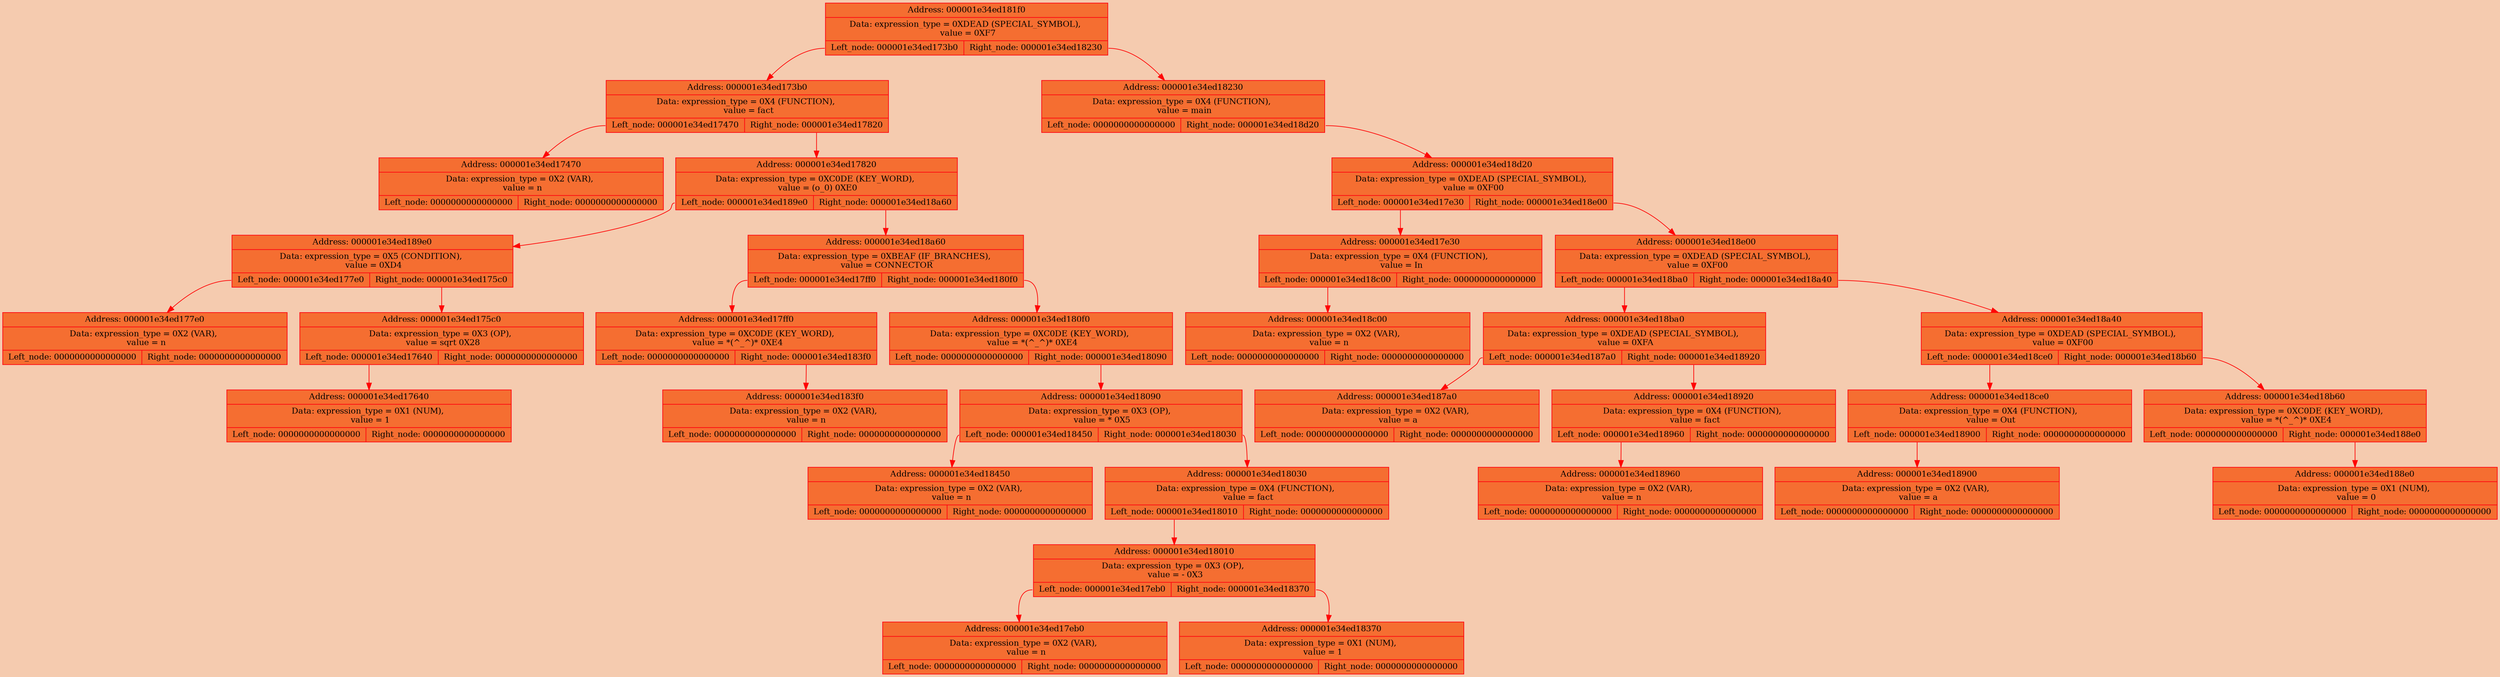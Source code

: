 digraph List{
rankdir=TB;
bgcolor="#f5cbaf";
node[fontsize=12, style=filled, fillcolor = "#f56e31", fontcolor="#000000", shape="none",style="rounded"];
edge[color="#ff05ff",fontcolor="blue", splines = polylines];

node000001e34ed181f0[color = "#ff030f", fillcolor = "#f56e31", style=filled, shape = record,  label = "{ Address: 000001e34ed181f0 | Data: expression_type = 0XDEAD (SPECIAL_SYMBOL), \n value = 0XF7 | { <left> Left_node: 000001e34ed173b0 | <right> Right_node: 000001e34ed18230 }}"];
node000001e34ed173b0[color = "#ff030f", fillcolor = "#f56e31", style=filled, shape = record,  label = "{ Address: 000001e34ed173b0 | Data: expression_type = 0X4 (FUNCTION), \n value = fact | { <left> Left_node: 000001e34ed17470 | <right> Right_node: 000001e34ed17820 }}"];
node000001e34ed17470[color = "#ff030f", fillcolor = "#f56e31", style=filled, shape = record,  label = "{ Address: 000001e34ed17470 | Data: expression_type = 0X2 (VAR), \n value = n | { <left> Left_node: 0000000000000000 | <right> Right_node: 0000000000000000 }}"];
node000001e34ed17820[color = "#ff030f", fillcolor = "#f56e31", style=filled, shape = record,  label = "{ Address: 000001e34ed17820 | Data: expression_type = 0XC0DE (KEY_WORD), \n value = (o_0) 0XE0 | { <left> Left_node: 000001e34ed189e0 | <right> Right_node: 000001e34ed18a60 }}"];
node000001e34ed189e0[color = "#ff030f", fillcolor = "#f56e31", style=filled, shape = record,  label = "{ Address: 000001e34ed189e0 | Data: expression_type = 0X5 (CONDITION), \n value = 0XD4 | { <left> Left_node: 000001e34ed177e0 | <right> Right_node: 000001e34ed175c0 }}"];
node000001e34ed177e0[color = "#ff030f", fillcolor = "#f56e31", style=filled, shape = record,  label = "{ Address: 000001e34ed177e0 | Data: expression_type = 0X2 (VAR), \n value = n | { <left> Left_node: 0000000000000000 | <right> Right_node: 0000000000000000 }}"];
node000001e34ed175c0[color = "#ff030f", fillcolor = "#f56e31", style=filled, shape = record,  label = "{ Address: 000001e34ed175c0 | Data: expression_type = 0X3 (OP), \n value = sqrt 0X28
 | { <left> Left_node: 000001e34ed17640 | <right> Right_node: 0000000000000000 }}"];
node000001e34ed17640[color = "#ff030f", fillcolor = "#f56e31", style=filled, shape = record,  label = "{ Address: 000001e34ed17640 | Data: expression_type = 0X1 (NUM), \n value = 1 | { <left> Left_node: 0000000000000000 | <right> Right_node: 0000000000000000 }}"];
node000001e34ed18a60[color = "#ff030f", fillcolor = "#f56e31", style=filled, shape = record,  label = "{ Address: 000001e34ed18a60 | Data: expression_type = 0XBEAF (IF_BRANCHES), \n value = CONNECTOR | { <left> Left_node: 000001e34ed17ff0 | <right> Right_node: 000001e34ed180f0 }}"];
node000001e34ed17ff0[color = "#ff030f", fillcolor = "#f56e31", style=filled, shape = record,  label = "{ Address: 000001e34ed17ff0 | Data: expression_type = 0XC0DE (KEY_WORD), \n value = *(^_^)* 0XE4 | { <left> Left_node: 0000000000000000 | <right> Right_node: 000001e34ed183f0 }}"];
node000001e34ed183f0[color = "#ff030f", fillcolor = "#f56e31", style=filled, shape = record,  label = "{ Address: 000001e34ed183f0 | Data: expression_type = 0X2 (VAR), \n value = n | { <left> Left_node: 0000000000000000 | <right> Right_node: 0000000000000000 }}"];
node000001e34ed180f0[color = "#ff030f", fillcolor = "#f56e31", style=filled, shape = record,  label = "{ Address: 000001e34ed180f0 | Data: expression_type = 0XC0DE (KEY_WORD), \n value = *(^_^)* 0XE4 | { <left> Left_node: 0000000000000000 | <right> Right_node: 000001e34ed18090 }}"];
node000001e34ed18090[color = "#ff030f", fillcolor = "#f56e31", style=filled, shape = record,  label = "{ Address: 000001e34ed18090 | Data: expression_type = 0X3 (OP), \n value = * 0X5
 | { <left> Left_node: 000001e34ed18450 | <right> Right_node: 000001e34ed18030 }}"];
node000001e34ed18450[color = "#ff030f", fillcolor = "#f56e31", style=filled, shape = record,  label = "{ Address: 000001e34ed18450 | Data: expression_type = 0X2 (VAR), \n value = n | { <left> Left_node: 0000000000000000 | <right> Right_node: 0000000000000000 }}"];
node000001e34ed18030[color = "#ff030f", fillcolor = "#f56e31", style=filled, shape = record,  label = "{ Address: 000001e34ed18030 | Data: expression_type = 0X4 (FUNCTION), \n value = fact | { <left> Left_node: 000001e34ed18010 | <right> Right_node: 0000000000000000 }}"];
node000001e34ed18010[color = "#ff030f", fillcolor = "#f56e31", style=filled, shape = record,  label = "{ Address: 000001e34ed18010 | Data: expression_type = 0X3 (OP), \n value = - 0X3
 | { <left> Left_node: 000001e34ed17eb0 | <right> Right_node: 000001e34ed18370 }}"];
node000001e34ed17eb0[color = "#ff030f", fillcolor = "#f56e31", style=filled, shape = record,  label = "{ Address: 000001e34ed17eb0 | Data: expression_type = 0X2 (VAR), \n value = n | { <left> Left_node: 0000000000000000 | <right> Right_node: 0000000000000000 }}"];
node000001e34ed18370[color = "#ff030f", fillcolor = "#f56e31", style=filled, shape = record,  label = "{ Address: 000001e34ed18370 | Data: expression_type = 0X1 (NUM), \n value = 1 | { <left> Left_node: 0000000000000000 | <right> Right_node: 0000000000000000 }}"];
node000001e34ed18230[color = "#ff030f", fillcolor = "#f56e31", style=filled, shape = record,  label = "{ Address: 000001e34ed18230 | Data: expression_type = 0X4 (FUNCTION), \n value = main | { <left> Left_node: 0000000000000000 | <right> Right_node: 000001e34ed18d20 }}"];
node000001e34ed18d20[color = "#ff030f", fillcolor = "#f56e31", style=filled, shape = record,  label = "{ Address: 000001e34ed18d20 | Data: expression_type = 0XDEAD (SPECIAL_SYMBOL), \n value = 0XF00 | { <left> Left_node: 000001e34ed17e30 | <right> Right_node: 000001e34ed18e00 }}"];
node000001e34ed17e30[color = "#ff030f", fillcolor = "#f56e31", style=filled, shape = record,  label = "{ Address: 000001e34ed17e30 | Data: expression_type = 0X4 (FUNCTION), \n value = In | { <left> Left_node: 000001e34ed18c00 | <right> Right_node: 0000000000000000 }}"];
node000001e34ed18c00[color = "#ff030f", fillcolor = "#f56e31", style=filled, shape = record,  label = "{ Address: 000001e34ed18c00 | Data: expression_type = 0X2 (VAR), \n value = n | { <left> Left_node: 0000000000000000 | <right> Right_node: 0000000000000000 }}"];
node000001e34ed18e00[color = "#ff030f", fillcolor = "#f56e31", style=filled, shape = record,  label = "{ Address: 000001e34ed18e00 | Data: expression_type = 0XDEAD (SPECIAL_SYMBOL), \n value = 0XF00 | { <left> Left_node: 000001e34ed18ba0 | <right> Right_node: 000001e34ed18a40 }}"];
node000001e34ed18ba0[color = "#ff030f", fillcolor = "#f56e31", style=filled, shape = record,  label = "{ Address: 000001e34ed18ba0 | Data: expression_type = 0XDEAD (SPECIAL_SYMBOL), \n value = 0XFA | { <left> Left_node: 000001e34ed187a0 | <right> Right_node: 000001e34ed18920 }}"];
node000001e34ed187a0[color = "#ff030f", fillcolor = "#f56e31", style=filled, shape = record,  label = "{ Address: 000001e34ed187a0 | Data: expression_type = 0X2 (VAR), \n value = a | { <left> Left_node: 0000000000000000 | <right> Right_node: 0000000000000000 }}"];
node000001e34ed18920[color = "#ff030f", fillcolor = "#f56e31", style=filled, shape = record,  label = "{ Address: 000001e34ed18920 | Data: expression_type = 0X4 (FUNCTION), \n value = fact | { <left> Left_node: 000001e34ed18960 | <right> Right_node: 0000000000000000 }}"];
node000001e34ed18960[color = "#ff030f", fillcolor = "#f56e31", style=filled, shape = record,  label = "{ Address: 000001e34ed18960 | Data: expression_type = 0X2 (VAR), \n value = n | { <left> Left_node: 0000000000000000 | <right> Right_node: 0000000000000000 }}"];
node000001e34ed18a40[color = "#ff030f", fillcolor = "#f56e31", style=filled, shape = record,  label = "{ Address: 000001e34ed18a40 | Data: expression_type = 0XDEAD (SPECIAL_SYMBOL), \n value = 0XF00 | { <left> Left_node: 000001e34ed18ce0 | <right> Right_node: 000001e34ed18b60 }}"];
node000001e34ed18ce0[color = "#ff030f", fillcolor = "#f56e31", style=filled, shape = record,  label = "{ Address: 000001e34ed18ce0 | Data: expression_type = 0X4 (FUNCTION), \n value = Out | { <left> Left_node: 000001e34ed18900 | <right> Right_node: 0000000000000000 }}"];
node000001e34ed18900[color = "#ff030f", fillcolor = "#f56e31", style=filled, shape = record,  label = "{ Address: 000001e34ed18900 | Data: expression_type = 0X2 (VAR), \n value = a | { <left> Left_node: 0000000000000000 | <right> Right_node: 0000000000000000 }}"];
node000001e34ed18b60[color = "#ff030f", fillcolor = "#f56e31", style=filled, shape = record,  label = "{ Address: 000001e34ed18b60 | Data: expression_type = 0XC0DE (KEY_WORD), \n value = *(^_^)* 0XE4 | { <left> Left_node: 0000000000000000 | <right> Right_node: 000001e34ed188e0 }}"];
node000001e34ed188e0[color = "#ff030f", fillcolor = "#f56e31", style=filled, shape = record,  label = "{ Address: 000001e34ed188e0 | Data: expression_type = 0X1 (NUM), \n value = 0 | { <left> Left_node: 0000000000000000 | <right> Right_node: 0000000000000000 }}"];
node000001e34ed181f0:left -> node000001e34ed173b0[color = "#ff0505", splines = polylines, fontsize=12];
node000001e34ed173b0:left -> node000001e34ed17470[color = "#ff0505", splines = polylines, fontsize=12];
node000001e34ed173b0:right -> node000001e34ed17820[color = "#ff0505", splines = polylines, fontsize=12];
node000001e34ed17820:left -> node000001e34ed189e0[color = "#ff0505", splines = polylines, fontsize=12];
node000001e34ed189e0:left -> node000001e34ed177e0[color = "#ff0505", splines = polylines, fontsize=12];
node000001e34ed189e0:right -> node000001e34ed175c0[color = "#ff0505", splines = polylines, fontsize=12];
node000001e34ed175c0:left -> node000001e34ed17640[color = "#ff0505", splines = polylines, fontsize=12];
node000001e34ed17820:right -> node000001e34ed18a60[color = "#ff0505", splines = polylines, fontsize=12];
node000001e34ed18a60:left -> node000001e34ed17ff0[color = "#ff0505", splines = polylines, fontsize=12];
node000001e34ed17ff0:right -> node000001e34ed183f0[color = "#ff0505", splines = polylines, fontsize=12];
node000001e34ed18a60:right -> node000001e34ed180f0[color = "#ff0505", splines = polylines, fontsize=12];
node000001e34ed180f0:right -> node000001e34ed18090[color = "#ff0505", splines = polylines, fontsize=12];
node000001e34ed18090:left -> node000001e34ed18450[color = "#ff0505", splines = polylines, fontsize=12];
node000001e34ed18090:right -> node000001e34ed18030[color = "#ff0505", splines = polylines, fontsize=12];
node000001e34ed18030:left -> node000001e34ed18010[color = "#ff0505", splines = polylines, fontsize=12];
node000001e34ed18010:left -> node000001e34ed17eb0[color = "#ff0505", splines = polylines, fontsize=12];
node000001e34ed18010:right -> node000001e34ed18370[color = "#ff0505", splines = polylines, fontsize=12];
node000001e34ed181f0:right -> node000001e34ed18230[color = "#ff0505", splines = polylines, fontsize=12];
node000001e34ed18230:right -> node000001e34ed18d20[color = "#ff0505", splines = polylines, fontsize=12];
node000001e34ed18d20:left -> node000001e34ed17e30[color = "#ff0505", splines = polylines, fontsize=12];
node000001e34ed17e30:left -> node000001e34ed18c00[color = "#ff0505", splines = polylines, fontsize=12];
node000001e34ed18d20:right -> node000001e34ed18e00[color = "#ff0505", splines = polylines, fontsize=12];
node000001e34ed18e00:left -> node000001e34ed18ba0[color = "#ff0505", splines = polylines, fontsize=12];
node000001e34ed18ba0:left -> node000001e34ed187a0[color = "#ff0505", splines = polylines, fontsize=12];
node000001e34ed18ba0:right -> node000001e34ed18920[color = "#ff0505", splines = polylines, fontsize=12];
node000001e34ed18920:left -> node000001e34ed18960[color = "#ff0505", splines = polylines, fontsize=12];
node000001e34ed18e00:right -> node000001e34ed18a40[color = "#ff0505", splines = polylines, fontsize=12];
node000001e34ed18a40:left -> node000001e34ed18ce0[color = "#ff0505", splines = polylines, fontsize=12];
node000001e34ed18ce0:left -> node000001e34ed18900[color = "#ff0505", splines = polylines, fontsize=12];
node000001e34ed18a40:right -> node000001e34ed18b60[color = "#ff0505", splines = polylines, fontsize=12];
node000001e34ed18b60:right -> node000001e34ed188e0[color = "#ff0505", splines = polylines, fontsize=12];

}
